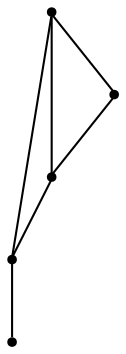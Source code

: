 graph {
  node [shape=point,comment="{\"directed\":false,\"doi\":\"10.1007/3-540-36151-0_4\",\"figure\":\"5 (3)\"}"]

  v0 [pos="812.5916798909506,2013.024978637695"]
  v1 [pos="890.0927384694419,2013.024978637695"]
  v2 [pos="735.0916544596355,2013.0249786376949"]
  v3 [pos="735.0916544596355,1909.6499888102212"]
  v4 [pos="657.4666976928711,2013.024978637695"]

  v0 -- v1 [id="-1",pos="812.5916798909506,2013.024978637695 890.0927384694419,2013.024978637695 890.0927384694419,2013.024978637695 890.0927384694419,2013.024978637695"]
  v4 -- v2 [id="-2",pos="657.4666976928711,2013.024978637695 735.0916544596355,2013.0249786376949 735.0916544596355,2013.0249786376949 735.0916544596355,2013.0249786376949"]
  v3 -- v0 [id="-6",pos="735.0916544596355,1909.6499888102212 812.5916798909506,2013.024978637695 812.5916798909506,2013.024978637695 812.5916798909506,2013.024978637695"]
  v3 -- v2 [id="-7",pos="735.0916544596355,1909.6499888102212 735.0916544596355,2013.0249786376949 735.0916544596355,2013.0249786376949 735.0916544596355,2013.0249786376949"]
  v2 -- v0 [id="-8",pos="735.0916544596355,2013.0249786376949 812.5916798909506,2013.024978637695 812.5916798909506,2013.024978637695 812.5916798909506,2013.024978637695"]
  v3 -- v4 [id="-5",pos="735.0916544596355,1909.6499888102212 657.4666976928711,2013.024978637695 657.4666976928711,2013.024978637695 657.4666976928711,2013.024978637695"]
}